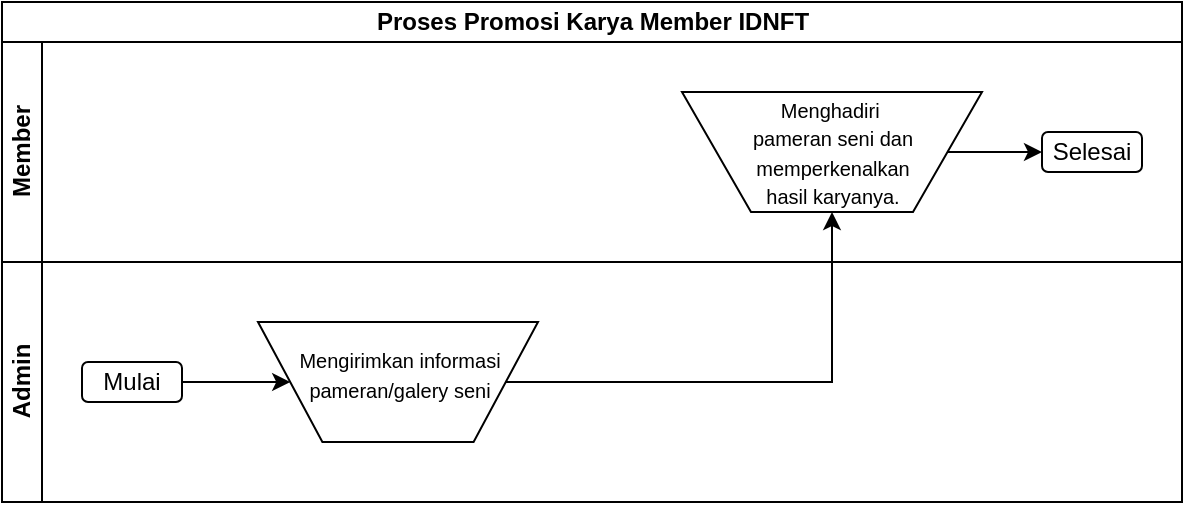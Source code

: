 <mxfile version="13.0.1" type="device"><diagram id="C5RBs43oDa-KdzZeNtuy" name="Page-1"><mxGraphModel dx="734" dy="343" grid="1" gridSize="10" guides="1" tooltips="1" connect="1" arrows="1" fold="1" page="1" pageScale="1" pageWidth="827" pageHeight="1169" math="0" shadow="0"><root><mxCell id="WIyWlLk6GJQsqaUBKTNV-0"/><mxCell id="WIyWlLk6GJQsqaUBKTNV-1" parent="WIyWlLk6GJQsqaUBKTNV-0"/><mxCell id="yaUDZPD2acf5xbma1iPA-0" value="Proses Promosi Karya Member IDNFT" style="swimlane;html=1;childLayout=stackLayout;resizeParent=1;resizeParentMax=0;horizontal=1;startSize=20;horizontalStack=0;" vertex="1" parent="WIyWlLk6GJQsqaUBKTNV-1"><mxGeometry x="450" y="60" width="590" height="250" as="geometry"/></mxCell><mxCell id="yaUDZPD2acf5xbma1iPA-1" value="Member" style="swimlane;html=1;startSize=20;horizontal=0;" vertex="1" parent="yaUDZPD2acf5xbma1iPA-0"><mxGeometry y="20" width="590" height="110" as="geometry"/></mxCell><mxCell id="yaUDZPD2acf5xbma1iPA-15" value="" style="verticalLabelPosition=bottom;verticalAlign=top;html=1;shape=trapezoid;perimeter=trapezoidPerimeter;whiteSpace=wrap;size=0.23;arcSize=10;flipV=1;" vertex="1" parent="yaUDZPD2acf5xbma1iPA-1"><mxGeometry x="340" y="25" width="150" height="60" as="geometry"/></mxCell><mxCell id="yaUDZPD2acf5xbma1iPA-20" style="edgeStyle=orthogonalEdgeStyle;rounded=0;orthogonalLoop=1;jettySize=auto;html=1;entryX=0;entryY=0.5;entryDx=0;entryDy=0;" edge="1" parent="yaUDZPD2acf5xbma1iPA-1" source="yaUDZPD2acf5xbma1iPA-15" target="yaUDZPD2acf5xbma1iPA-19"><mxGeometry relative="1" as="geometry"/></mxCell><mxCell id="yaUDZPD2acf5xbma1iPA-23" value="&lt;span style=&quot;font-size: 10px&quot;&gt;Menghadiri&amp;nbsp;&lt;br&gt;pameran seni dan memperkenalkan hasil karyanya.&lt;br&gt;&lt;/span&gt;" style="text;html=1;strokeColor=none;fillColor=none;align=center;verticalAlign=middle;whiteSpace=wrap;rounded=0;" vertex="1" parent="yaUDZPD2acf5xbma1iPA-1"><mxGeometry x="367.5" y="20" width="95" height="70" as="geometry"/></mxCell><mxCell id="yaUDZPD2acf5xbma1iPA-19" value="Selesai" style="rounded=1;whiteSpace=wrap;html=1;fontSize=12;glass=0;strokeWidth=1;shadow=0;" vertex="1" parent="yaUDZPD2acf5xbma1iPA-1"><mxGeometry x="520" y="45" width="50" height="20" as="geometry"/></mxCell><mxCell id="yaUDZPD2acf5xbma1iPA-2" value="Admin" style="swimlane;html=1;startSize=20;horizontal=0;" vertex="1" parent="yaUDZPD2acf5xbma1iPA-0"><mxGeometry y="130" width="590" height="120" as="geometry"/></mxCell><mxCell id="yaUDZPD2acf5xbma1iPA-7" value="" style="verticalLabelPosition=bottom;verticalAlign=top;html=1;shape=trapezoid;perimeter=trapezoidPerimeter;whiteSpace=wrap;size=0.23;arcSize=10;flipV=1;" vertex="1" parent="yaUDZPD2acf5xbma1iPA-2"><mxGeometry x="128" y="30" width="140" height="60" as="geometry"/></mxCell><mxCell id="yaUDZPD2acf5xbma1iPA-22" value="&lt;font style=&quot;font-size: 10px&quot;&gt;Mengirimkan informasi pameran/galery seni&lt;/font&gt;" style="text;html=1;strokeColor=none;fillColor=none;align=center;verticalAlign=middle;whiteSpace=wrap;rounded=0;" vertex="1" parent="yaUDZPD2acf5xbma1iPA-2"><mxGeometry x="134" y="11" width="130" height="90" as="geometry"/></mxCell><mxCell id="yaUDZPD2acf5xbma1iPA-6" style="edgeStyle=orthogonalEdgeStyle;rounded=0;orthogonalLoop=1;jettySize=auto;html=1;entryX=0;entryY=0.5;entryDx=0;entryDy=0;" edge="1" parent="yaUDZPD2acf5xbma1iPA-2" source="yaUDZPD2acf5xbma1iPA-5" target="yaUDZPD2acf5xbma1iPA-7"><mxGeometry relative="1" as="geometry"><mxPoint x="130" y="60" as="targetPoint"/></mxGeometry></mxCell><mxCell id="yaUDZPD2acf5xbma1iPA-5" value="Mulai" style="rounded=1;whiteSpace=wrap;html=1;fontSize=12;glass=0;strokeWidth=1;shadow=0;" vertex="1" parent="yaUDZPD2acf5xbma1iPA-2"><mxGeometry x="40" y="50" width="50" height="20" as="geometry"/></mxCell><mxCell id="yaUDZPD2acf5xbma1iPA-17" style="edgeStyle=orthogonalEdgeStyle;rounded=0;orthogonalLoop=1;jettySize=auto;html=1;entryX=0.5;entryY=1;entryDx=0;entryDy=0;" edge="1" parent="yaUDZPD2acf5xbma1iPA-0" source="yaUDZPD2acf5xbma1iPA-7" target="yaUDZPD2acf5xbma1iPA-15"><mxGeometry relative="1" as="geometry"><Array as="points"><mxPoint x="415" y="190"/></Array></mxGeometry></mxCell></root></mxGraphModel></diagram></mxfile>